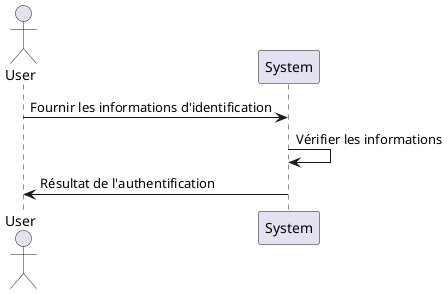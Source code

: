 @startuml

actor User
participant "System" as System

User -> System : Fournir les informations d'identification
System -> System : Vérifier les informations
System -> User : Résultat de l'authentification

@enduml
